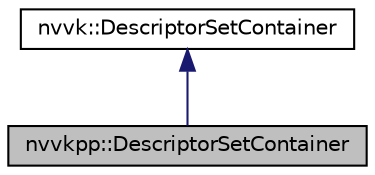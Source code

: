 digraph "nvvkpp::DescriptorSetContainer"
{
 // LATEX_PDF_SIZE
  edge [fontname="Helvetica",fontsize="10",labelfontname="Helvetica",labelfontsize="10"];
  node [fontname="Helvetica",fontsize="10",shape=record];
  Node1 [label="nvvkpp::DescriptorSetContainer",height=0.2,width=0.4,color="black", fillcolor="grey75", style="filled", fontcolor="black",tooltip=" "];
  Node2 -> Node1 [dir="back",color="midnightblue",fontsize="10",style="solid",fontname="Helvetica"];
  Node2 [label="nvvk::DescriptorSetContainer",height=0.2,width=0.4,color="black", fillcolor="white", style="filled",URL="$classnvvk_1_1_descriptor_set_container.html",tooltip=" "];
}
